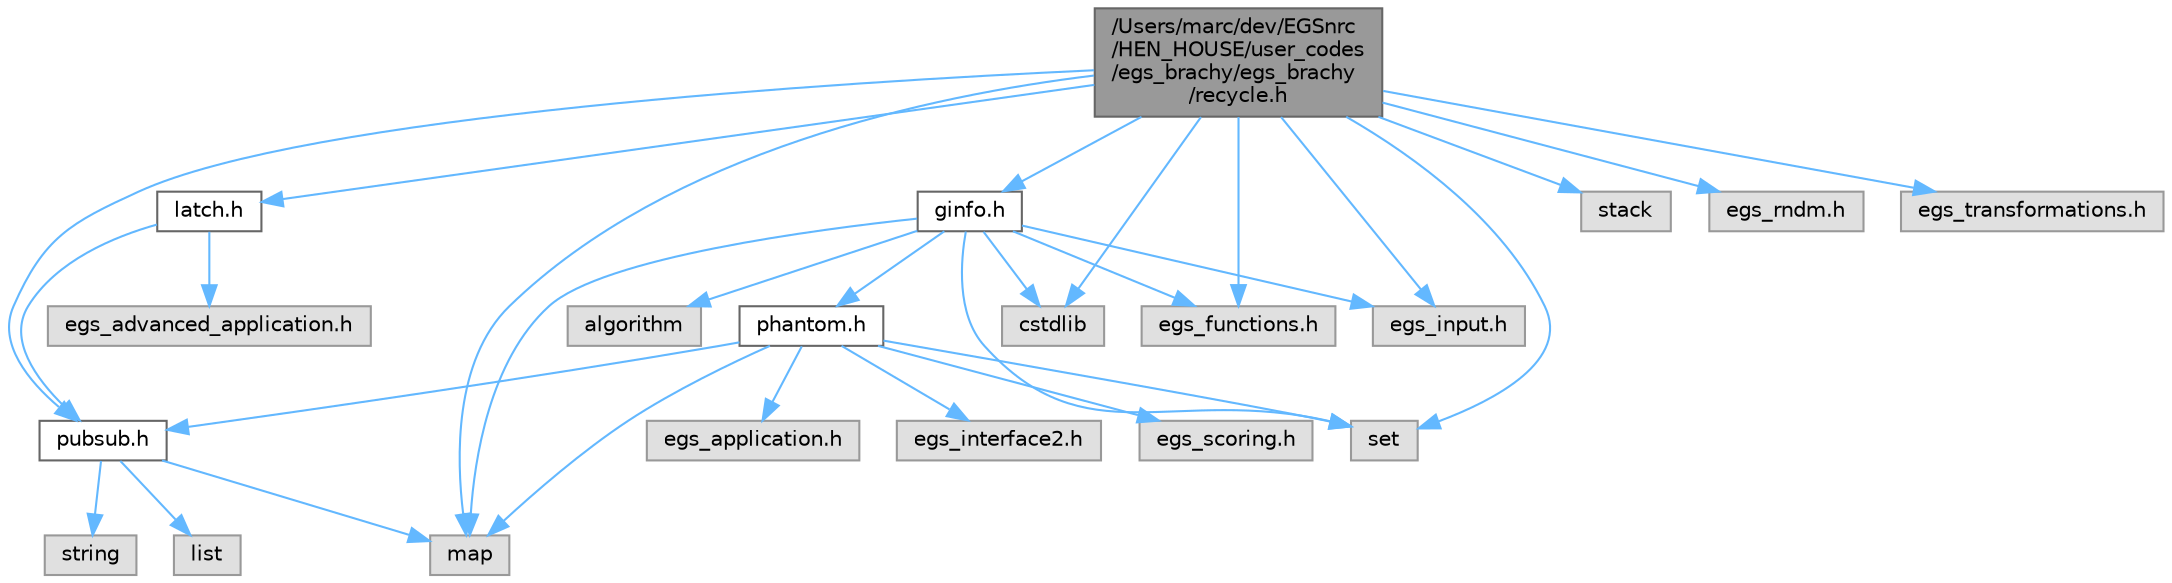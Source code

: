 digraph "/Users/marc/dev/EGSnrc/HEN_HOUSE/user_codes/egs_brachy/egs_brachy/recycle.h"
{
 // LATEX_PDF_SIZE
  bgcolor="transparent";
  edge [fontname=Helvetica,fontsize=10,labelfontname=Helvetica,labelfontsize=10];
  node [fontname=Helvetica,fontsize=10,shape=box,height=0.2,width=0.4];
  Node1 [label="/Users/marc/dev/EGSnrc\l/HEN_HOUSE/user_codes\l/egs_brachy/egs_brachy\l/recycle.h",height=0.2,width=0.4,color="gray40", fillcolor="grey60", style="filled", fontcolor="black",tooltip="class definitions for recycling"];
  Node1 -> Node2 [color="steelblue1",style="solid"];
  Node2 [label="map",height=0.2,width=0.4,color="grey60", fillcolor="#E0E0E0", style="filled",tooltip=" "];
  Node1 -> Node3 [color="steelblue1",style="solid"];
  Node3 [label="set",height=0.2,width=0.4,color="grey60", fillcolor="#E0E0E0", style="filled",tooltip=" "];
  Node1 -> Node4 [color="steelblue1",style="solid"];
  Node4 [label="stack",height=0.2,width=0.4,color="grey60", fillcolor="#E0E0E0", style="filled",tooltip=" "];
  Node1 -> Node5 [color="steelblue1",style="solid"];
  Node5 [label="cstdlib",height=0.2,width=0.4,color="grey60", fillcolor="#E0E0E0", style="filled",tooltip=" "];
  Node1 -> Node6 [color="steelblue1",style="solid"];
  Node6 [label="egs_functions.h",height=0.2,width=0.4,color="grey60", fillcolor="#E0E0E0", style="filled",tooltip=" "];
  Node1 -> Node7 [color="steelblue1",style="solid"];
  Node7 [label="egs_input.h",height=0.2,width=0.4,color="grey60", fillcolor="#E0E0E0", style="filled",tooltip=" "];
  Node1 -> Node8 [color="steelblue1",style="solid"];
  Node8 [label="egs_rndm.h",height=0.2,width=0.4,color="grey60", fillcolor="#E0E0E0", style="filled",tooltip=" "];
  Node1 -> Node9 [color="steelblue1",style="solid"];
  Node9 [label="egs_transformations.h",height=0.2,width=0.4,color="grey60", fillcolor="#E0E0E0", style="filled",tooltip=" "];
  Node1 -> Node10 [color="steelblue1",style="solid"];
  Node10 [label="pubsub.h",height=0.2,width=0.4,color="grey40", fillcolor="white", style="filled",URL="$pubsub_8h.html",tooltip="A simple pub/sub module to allow various egs_brachy classes to subscribe to particle events."];
  Node10 -> Node11 [color="steelblue1",style="solid"];
  Node11 [label="list",height=0.2,width=0.4,color="grey60", fillcolor="#E0E0E0", style="filled",tooltip=" "];
  Node10 -> Node12 [color="steelblue1",style="solid"];
  Node12 [label="string",height=0.2,width=0.4,color="grey60", fillcolor="#E0E0E0", style="filled",tooltip=" "];
  Node10 -> Node2 [color="steelblue1",style="solid"];
  Node1 -> Node13 [color="steelblue1",style="solid"];
  Node13 [label="ginfo.h",height=0.2,width=0.4,color="grey40", fillcolor="white", style="filled",URL="$ginfo_8h.html",tooltip="ginfo contains classes for organizing information about the geometries present in an egs_brachy simul..."];
  Node13 -> Node2 [color="steelblue1",style="solid"];
  Node13 -> Node3 [color="steelblue1",style="solid"];
  Node13 -> Node5 [color="steelblue1",style="solid"];
  Node13 -> Node14 [color="steelblue1",style="solid"];
  Node14 [label="algorithm",height=0.2,width=0.4,color="grey60", fillcolor="#E0E0E0", style="filled",tooltip=" "];
  Node13 -> Node6 [color="steelblue1",style="solid"];
  Node13 -> Node7 [color="steelblue1",style="solid"];
  Node13 -> Node15 [color="steelblue1",style="solid"];
  Node15 [label="phantom.h",height=0.2,width=0.4,color="grey40", fillcolor="white", style="filled",URL="$phantom_8h.html",tooltip="Header file for phantom objects."];
  Node15 -> Node2 [color="steelblue1",style="solid"];
  Node15 -> Node3 [color="steelblue1",style="solid"];
  Node15 -> Node16 [color="steelblue1",style="solid"];
  Node16 [label="egs_scoring.h",height=0.2,width=0.4,color="grey60", fillcolor="#E0E0E0", style="filled",tooltip=" "];
  Node15 -> Node17 [color="steelblue1",style="solid"];
  Node17 [label="egs_application.h",height=0.2,width=0.4,color="grey60", fillcolor="#E0E0E0", style="filled",tooltip=" "];
  Node15 -> Node18 [color="steelblue1",style="solid"];
  Node18 [label="egs_interface2.h",height=0.2,width=0.4,color="grey60", fillcolor="#E0E0E0", style="filled",tooltip=" "];
  Node15 -> Node10 [color="steelblue1",style="solid"];
  Node1 -> Node19 [color="steelblue1",style="solid"];
  Node19 [label="latch.h",height=0.2,width=0.4,color="grey40", fillcolor="white", style="filled",URL="$latch_8h.html",tooltip="handle particles latch bits for egs_brachy"];
  Node19 -> Node20 [color="steelblue1",style="solid"];
  Node20 [label="egs_advanced_application.h",height=0.2,width=0.4,color="grey60", fillcolor="#E0E0E0", style="filled",tooltip=" "];
  Node19 -> Node10 [color="steelblue1",style="solid"];
}
